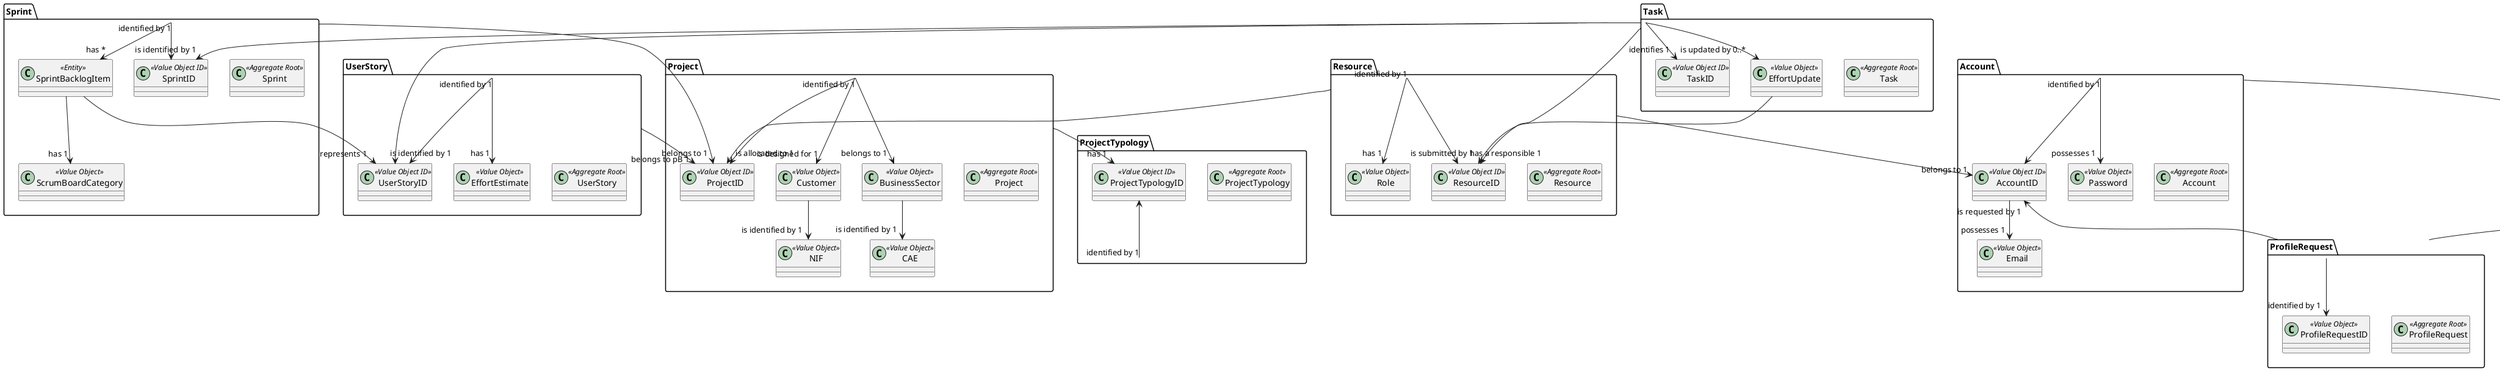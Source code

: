 @startuml
'https://plantuml.com/class-diagram

package Sprint{
class Sprint << Aggregate Root >>
class SprintBacklogItem << Entity >>
class ScrumBoardCategory << Value Object >>
class SprintID << Value Object ID >>
}


package Project{
class Project << Aggregate Root >>
class ProjectID << Value Object ID >>
class BusinessSector << Value Object >>
class Customer << Value Object >>
class CAE << Value Object >>
class NIF << Value Object >>

}



package UserStory{
class UserStory << Aggregate Root >>
class EffortEstimate << Value Object >>
class UserStoryID << Value Object ID >>
}

package ProjectTypology{
class ProjectTypology << Aggregate Root >>
class ProjectTypologyID << Value Object ID >>
}


package Resource{
class Resource<< Aggregate Root >>
class ResourceID << Value Object ID >>
class Role << Value Object >>

}


package Task{
class Task << Aggregate Root >>
class EffortUpdate << Value Object >>
class TaskID << Value Object ID >>
}


package Account{
class Account << Aggregate Root >>
class Password << Value Object >>
class Email << Value Object >>
class AccountID << Value Object ID >>
}


package Profile{
class Profile << Aggregate Root >>
class ProfileID << Value Object ID >>
class ProfileType << Value Object >>
}

package ProfileRequest{
class ProfileRequest << Aggregate Root >>
class ProfileRequestID << Value Object >>

}

Sprint --> "belongs to 1" ProjectID
ProjectID <-- "identified by 1" Project
Sprint --> "has *" SprintBacklogItem
SprintID <-- "identified by 1" Sprint
SprintBacklogItem --> "represents 1" UserStoryID
UserStoryID <-- "identified by 1" UserStory
Project --> "has 1" ProjectTypologyID
ProjectTypologyID <-- "identified by 1" ProjectTypology
Project --> "belongs to 1" BusinessSector
Resource --> "is allocated to 1" ProjectID
ResourceID <-- "identified by 1" Resource
Resource --> "has 1" Role
EffortUpdate --> "is submitted by 1" ResourceID
Resource --> "belongs to 1" AccountID
AccountID <-- "identified by 1" Account
AccountID --> "possesses 1" Email
Account --> "possesses 1" Password
Account --> "has 1" ProfileID
ProfileID <-- "identified by 1" Profile
UserStory --> "has 1" EffortEstimate
TaskID "identifies 1" <-- Task
Task --> "is updated by 0..*" EffortUpdate
Task --> "has a responsible 1" ResourceID
UserStory --> "belongs to pB 1" ProjectID
SprintBacklogItem --> "has 1" ScrumBoardCategory
ProfileID "requests 1" <-- ProfileRequest
ProfileRequest --> "is requested by 1" AccountID
ProfileRequest -->  "identified by 1" ProfileRequestID
Project --> "is designed for 1" Customer
BusinessSector --> "is identified by 1" CAE
Customer --> "is identified by 1" NIF
Task --> "is identified by 1" SprintID
Task --> "is identified by 1" UserStoryID
@enduml